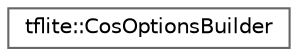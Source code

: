 digraph "Graphical Class Hierarchy"
{
 // LATEX_PDF_SIZE
  bgcolor="transparent";
  edge [fontname=Helvetica,fontsize=10,labelfontname=Helvetica,labelfontsize=10];
  node [fontname=Helvetica,fontsize=10,shape=box,height=0.2,width=0.4];
  rankdir="LR";
  Node0 [id="Node000000",label="tflite::CosOptionsBuilder",height=0.2,width=0.4,color="grey40", fillcolor="white", style="filled",URL="$structtflite_1_1_cos_options_builder.html",tooltip=" "];
}
